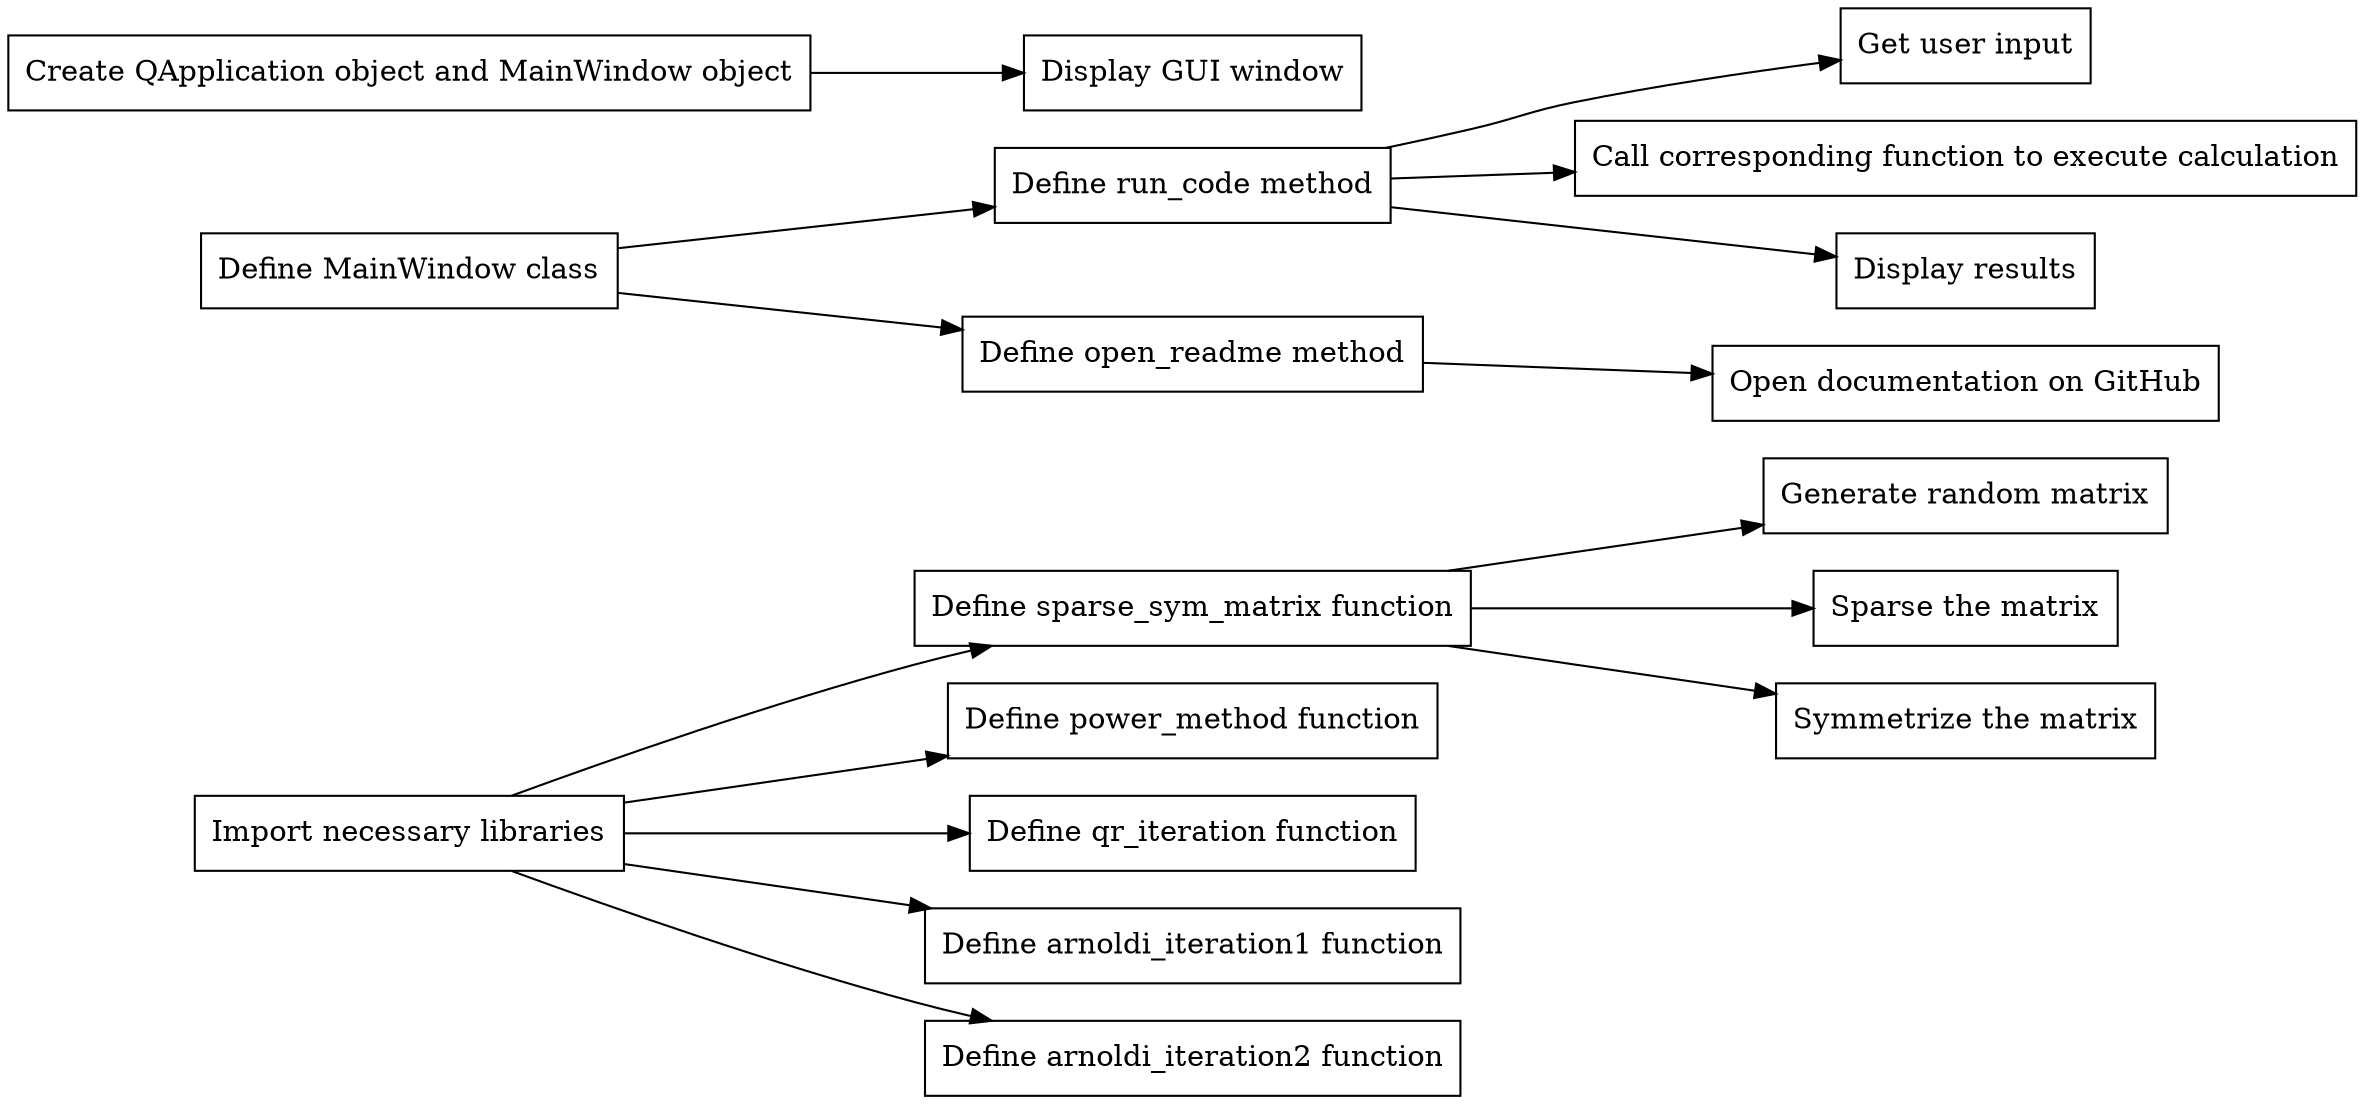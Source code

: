 // The Round Table
digraph {
	graph [rankdir=LR ranksep=0.7]
	1 [label="Import necessary libraries" height=0.5 shape=box width=0.5]
	1.1 [label="Define sparse_sym_matrix function" height=0.5 shape=box width=0.5]
	"1.1.1" [label="Generate random matrix" height=0.5 shape=box width=0.5]
	"1.1.2" [label="Sparse the matrix" height=0.5 shape=box width=0.5]
	"1.1.3" [label="Symmetrize the matrix" height=0.5 shape=box width=0.5]
	1.2 [label="Define power_method function" height=0.5 shape=box width=0.5]
	1.3 [label="Define qr_iteration function" height=0.5 shape=box width=0.5]
	1.4 [label="Define arnoldi_iteration1 function" height=0.5 shape=box width=0.5]
	1.5 [label="Define arnoldi_iteration2 function" height=0.5 shape=box width=0.5]
	2 [label="Define MainWindow class" height=0.5 shape=box width=0.5]
	2.1 [label="Define run_code method" height=0.5 shape=box width=0.5]
	"2.1.1" [label="Get user input" height=0.5 shape=box width=0.5]
	"2.1.2" [label="Call corresponding function to execute calculation" height=0.5 shape=box width=0.5]
	"2.1.3" [label="Display results" height=0.5 shape=box width=0.5]
	2.2 [label="Define open_readme method" height=0.5 shape=box width=0.5]
	"2.2.1" [label="Open documentation on GitHub" height=0.5 shape=box width=0.5]
	3 [label="Create QApplication object and MainWindow object" height=0.5 shape=box width=0.5]
	3.1 [label="Display GUI window" height=0.5 shape=box width=0.5]
	1 -> 1.1
	1.1 -> "1.1.1"
	1.1 -> "1.1.2"
	1.1 -> "1.1.3"
	1 -> 1.2
	1 -> 1.3
	1 -> 1.4
	1 -> 1.5
	2 -> 2.1
	2.1 -> "2.1.1"
	2.1 -> "2.1.2"
	2.1 -> "2.1.3"
	2 -> 2.2
	2.2 -> "2.2.1"
	3 -> 3.1
}

